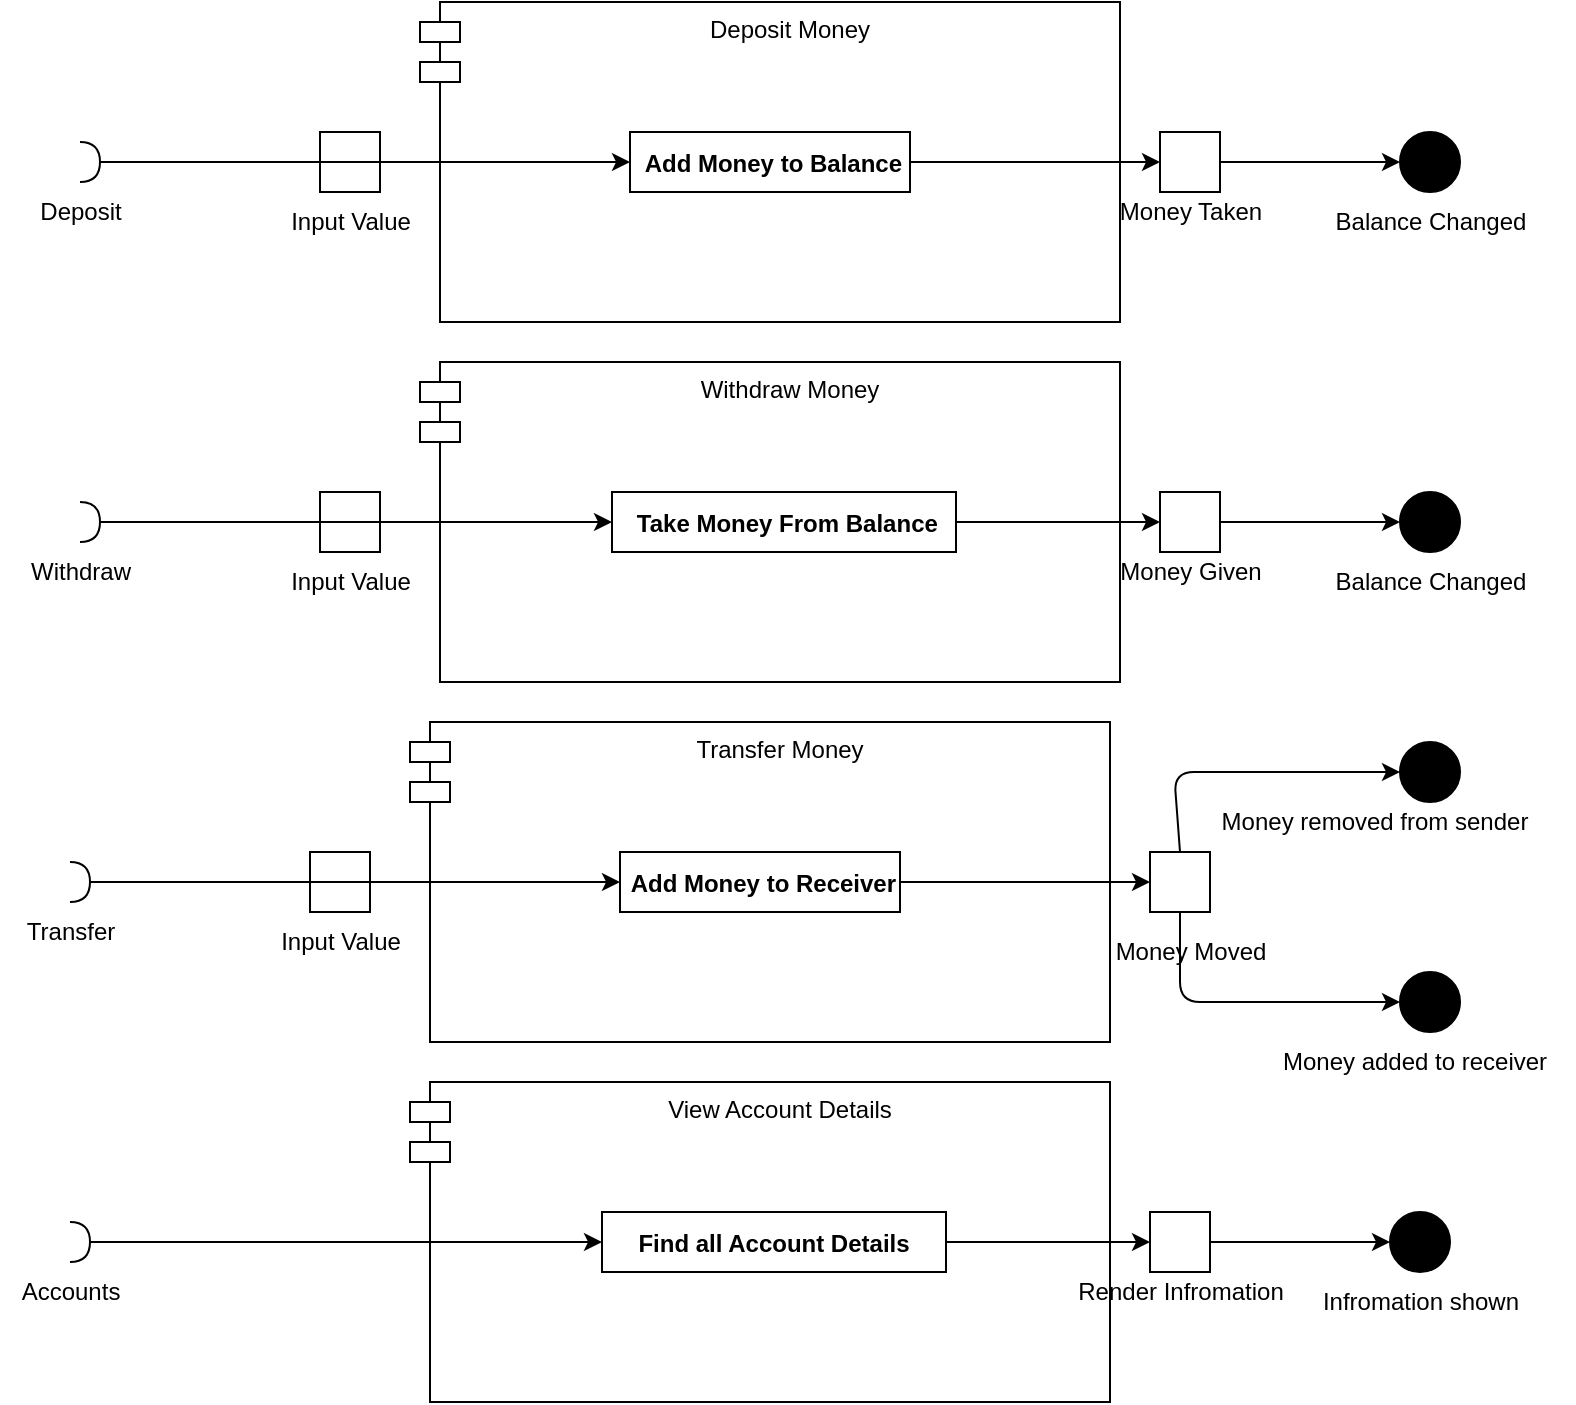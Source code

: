 <mxfile>
    <diagram id="TNaoyhZQUGDRgAvL--tZ" name="Page-1">
        <mxGraphModel dx="1770" dy="1190" grid="1" gridSize="10" guides="1" tooltips="1" connect="1" arrows="1" fold="1" page="1" pageScale="1" pageWidth="850" pageHeight="1100" math="0" shadow="0">
            <root>
                <mxCell id="0"/>
                <mxCell id="1" parent="0"/>
                <mxCell id="18" value="Deposit Money" style="shape=module;align=left;spacingLeft=20;align=center;verticalAlign=top;" vertex="1" parent="1">
                    <mxGeometry x="243" y="60" width="350" height="160" as="geometry"/>
                </mxCell>
                <mxCell id="2" value="" style="html=1;rounded=0;flipH=1;flipV=0;" vertex="1" parent="1">
                    <mxGeometry x="193" y="125" width="30" height="30" as="geometry"/>
                </mxCell>
                <mxCell id="22" style="edgeStyle=none;html=1;exitX=1;exitY=0.5;exitDx=0;exitDy=0;exitPerimeter=0;entryX=0;entryY=0.5;entryDx=0;entryDy=0;" edge="1" parent="1" source="21" target="23">
                    <mxGeometry relative="1" as="geometry"/>
                </mxCell>
                <mxCell id="21" value="" style="shape=requiredInterface;html=1;verticalLabelPosition=bottom;sketch=0;" vertex="1" parent="1">
                    <mxGeometry x="73" y="130" width="10" height="20" as="geometry"/>
                </mxCell>
                <mxCell id="27" style="edgeStyle=none;html=1;exitX=1;exitY=0.5;exitDx=0;exitDy=0;entryX=0;entryY=0.5;entryDx=0;entryDy=0;" edge="1" parent="1" source="23" target="26">
                    <mxGeometry relative="1" as="geometry"/>
                </mxCell>
                <mxCell id="23" value=" Add Money to Balance" style="fontStyle=1;" vertex="1" parent="1">
                    <mxGeometry x="348" y="125" width="140" height="30" as="geometry"/>
                </mxCell>
                <mxCell id="24" value="Deposit" style="text;html=1;align=center;verticalAlign=middle;resizable=0;points=[];autosize=1;strokeColor=none;fillColor=none;" vertex="1" parent="1">
                    <mxGeometry x="43" y="150" width="60" height="30" as="geometry"/>
                </mxCell>
                <mxCell id="25" value="Input Value" style="text;html=1;align=center;verticalAlign=middle;resizable=0;points=[];autosize=1;strokeColor=none;fillColor=none;" vertex="1" parent="1">
                    <mxGeometry x="168" y="155" width="80" height="30" as="geometry"/>
                </mxCell>
                <mxCell id="30" style="edgeStyle=none;html=1;exitX=1;exitY=0.5;exitDx=0;exitDy=0;entryX=0;entryY=0.5;entryDx=0;entryDy=0;" edge="1" parent="1" source="26" target="29">
                    <mxGeometry relative="1" as="geometry"/>
                </mxCell>
                <mxCell id="26" value="" style="html=1;rounded=0;flipH=1;flipV=0;" vertex="1" parent="1">
                    <mxGeometry x="613" y="125" width="30" height="30" as="geometry"/>
                </mxCell>
                <mxCell id="28" value="Money Taken" style="text;html=1;align=center;verticalAlign=middle;resizable=0;points=[];autosize=1;strokeColor=none;fillColor=none;" vertex="1" parent="1">
                    <mxGeometry x="583" y="150" width="90" height="30" as="geometry"/>
                </mxCell>
                <mxCell id="29" value="" style="ellipse;fillColor=strokeColor;" vertex="1" parent="1">
                    <mxGeometry x="733" y="125" width="30" height="30" as="geometry"/>
                </mxCell>
                <mxCell id="31" value="Balance Changed" style="text;html=1;align=center;verticalAlign=middle;resizable=0;points=[];autosize=1;strokeColor=none;fillColor=none;" vertex="1" parent="1">
                    <mxGeometry x="688" y="155" width="120" height="30" as="geometry"/>
                </mxCell>
                <mxCell id="32" value="Withdraw Money" style="shape=module;align=left;spacingLeft=20;align=center;verticalAlign=top;" vertex="1" parent="1">
                    <mxGeometry x="243" y="240" width="350" height="160" as="geometry"/>
                </mxCell>
                <mxCell id="33" value="" style="html=1;rounded=0;flipH=1;flipV=0;" vertex="1" parent="1">
                    <mxGeometry x="193" y="305" width="30" height="30" as="geometry"/>
                </mxCell>
                <mxCell id="34" style="edgeStyle=none;html=1;exitX=1;exitY=0.5;exitDx=0;exitDy=0;exitPerimeter=0;entryX=0;entryY=0.5;entryDx=0;entryDy=0;" edge="1" parent="1" source="35" target="37">
                    <mxGeometry relative="1" as="geometry"/>
                </mxCell>
                <mxCell id="35" value="" style="shape=requiredInterface;html=1;verticalLabelPosition=bottom;sketch=0;" vertex="1" parent="1">
                    <mxGeometry x="73" y="310" width="10" height="20" as="geometry"/>
                </mxCell>
                <mxCell id="36" style="edgeStyle=none;html=1;exitX=1;exitY=0.5;exitDx=0;exitDy=0;entryX=0;entryY=0.5;entryDx=0;entryDy=0;" edge="1" parent="1" source="37" target="41">
                    <mxGeometry relative="1" as="geometry"/>
                </mxCell>
                <mxCell id="37" value=" Take Money From Balance" style="fontStyle=1;" vertex="1" parent="1">
                    <mxGeometry x="339" y="305" width="172" height="30" as="geometry"/>
                </mxCell>
                <mxCell id="38" value="Withdraw" style="text;html=1;align=center;verticalAlign=middle;resizable=0;points=[];autosize=1;strokeColor=none;fillColor=none;" vertex="1" parent="1">
                    <mxGeometry x="38" y="330" width="70" height="30" as="geometry"/>
                </mxCell>
                <mxCell id="39" value="Input Value" style="text;html=1;align=center;verticalAlign=middle;resizable=0;points=[];autosize=1;strokeColor=none;fillColor=none;" vertex="1" parent="1">
                    <mxGeometry x="168" y="335" width="80" height="30" as="geometry"/>
                </mxCell>
                <mxCell id="40" style="edgeStyle=none;html=1;exitX=1;exitY=0.5;exitDx=0;exitDy=0;entryX=0;entryY=0.5;entryDx=0;entryDy=0;" edge="1" parent="1" source="41" target="43">
                    <mxGeometry relative="1" as="geometry"/>
                </mxCell>
                <mxCell id="41" value="" style="html=1;rounded=0;flipH=1;flipV=0;" vertex="1" parent="1">
                    <mxGeometry x="613" y="305" width="30" height="30" as="geometry"/>
                </mxCell>
                <mxCell id="42" value="Money Given" style="text;html=1;align=center;verticalAlign=middle;resizable=0;points=[];autosize=1;strokeColor=none;fillColor=none;" vertex="1" parent="1">
                    <mxGeometry x="583" y="330" width="90" height="30" as="geometry"/>
                </mxCell>
                <mxCell id="43" value="" style="ellipse;fillColor=strokeColor;" vertex="1" parent="1">
                    <mxGeometry x="733" y="305" width="30" height="30" as="geometry"/>
                </mxCell>
                <mxCell id="44" value="Balance Changed" style="text;html=1;align=center;verticalAlign=middle;resizable=0;points=[];autosize=1;strokeColor=none;fillColor=none;" vertex="1" parent="1">
                    <mxGeometry x="688" y="335" width="120" height="30" as="geometry"/>
                </mxCell>
                <mxCell id="45" value="Transfer Money" style="shape=module;align=left;spacingLeft=20;align=center;verticalAlign=top;" vertex="1" parent="1">
                    <mxGeometry x="238" y="420" width="350" height="160" as="geometry"/>
                </mxCell>
                <mxCell id="46" value="" style="html=1;rounded=0;flipH=1;flipV=0;" vertex="1" parent="1">
                    <mxGeometry x="188" y="485" width="30" height="30" as="geometry"/>
                </mxCell>
                <mxCell id="47" style="edgeStyle=none;html=1;exitX=1;exitY=0.5;exitDx=0;exitDy=0;exitPerimeter=0;entryX=0;entryY=0.5;entryDx=0;entryDy=0;" edge="1" parent="1" source="48" target="50">
                    <mxGeometry relative="1" as="geometry"/>
                </mxCell>
                <mxCell id="48" value="" style="shape=requiredInterface;html=1;verticalLabelPosition=bottom;sketch=0;" vertex="1" parent="1">
                    <mxGeometry x="68" y="490" width="10" height="20" as="geometry"/>
                </mxCell>
                <mxCell id="49" style="edgeStyle=none;html=1;exitX=1;exitY=0.5;exitDx=0;exitDy=0;entryX=0;entryY=0.5;entryDx=0;entryDy=0;" edge="1" parent="1" source="50" target="54">
                    <mxGeometry relative="1" as="geometry"/>
                </mxCell>
                <mxCell id="50" value=" Add Money to Receiver" style="fontStyle=1;" vertex="1" parent="1">
                    <mxGeometry x="343" y="485" width="140" height="30" as="geometry"/>
                </mxCell>
                <mxCell id="51" value="Transfer" style="text;html=1;align=center;verticalAlign=middle;resizable=0;points=[];autosize=1;strokeColor=none;fillColor=none;" vertex="1" parent="1">
                    <mxGeometry x="33" y="510" width="70" height="30" as="geometry"/>
                </mxCell>
                <mxCell id="52" value="Input Value" style="text;html=1;align=center;verticalAlign=middle;resizable=0;points=[];autosize=1;strokeColor=none;fillColor=none;" vertex="1" parent="1">
                    <mxGeometry x="163" y="515" width="80" height="30" as="geometry"/>
                </mxCell>
                <mxCell id="73" style="edgeStyle=none;html=1;exitX=0.5;exitY=0;exitDx=0;exitDy=0;entryX=0;entryY=0.5;entryDx=0;entryDy=0;" edge="1" parent="1" source="54" target="71">
                    <mxGeometry relative="1" as="geometry">
                        <Array as="points">
                            <mxPoint x="620" y="445"/>
                        </Array>
                    </mxGeometry>
                </mxCell>
                <mxCell id="74" style="edgeStyle=none;html=1;exitX=0.5;exitY=1;exitDx=0;exitDy=0;entryX=0;entryY=0.5;entryDx=0;entryDy=0;" edge="1" parent="1" source="54" target="72">
                    <mxGeometry relative="1" as="geometry">
                        <Array as="points">
                            <mxPoint x="623" y="560"/>
                        </Array>
                    </mxGeometry>
                </mxCell>
                <mxCell id="54" value="" style="html=1;rounded=0;flipH=1;flipV=0;" vertex="1" parent="1">
                    <mxGeometry x="608" y="485" width="30" height="30" as="geometry"/>
                </mxCell>
                <mxCell id="55" value="Money Moved" style="text;html=1;align=center;verticalAlign=middle;resizable=0;points=[];autosize=1;strokeColor=none;fillColor=none;" vertex="1" parent="1">
                    <mxGeometry x="578" y="520" width="100" height="30" as="geometry"/>
                </mxCell>
                <mxCell id="58" value="View Account Details" style="shape=module;align=left;spacingLeft=20;align=center;verticalAlign=top;" vertex="1" parent="1">
                    <mxGeometry x="238" y="600" width="350" height="160" as="geometry"/>
                </mxCell>
                <mxCell id="60" style="edgeStyle=none;html=1;exitX=1;exitY=0.5;exitDx=0;exitDy=0;exitPerimeter=0;entryX=0;entryY=0.5;entryDx=0;entryDy=0;" edge="1" parent="1" source="61" target="63">
                    <mxGeometry relative="1" as="geometry"/>
                </mxCell>
                <mxCell id="61" value="" style="shape=requiredInterface;html=1;verticalLabelPosition=bottom;sketch=0;" vertex="1" parent="1">
                    <mxGeometry x="68" y="670" width="10" height="20" as="geometry"/>
                </mxCell>
                <mxCell id="62" style="edgeStyle=none;html=1;exitX=1;exitY=0.5;exitDx=0;exitDy=0;entryX=0;entryY=0.5;entryDx=0;entryDy=0;" edge="1" parent="1" source="63" target="67">
                    <mxGeometry relative="1" as="geometry"/>
                </mxCell>
                <mxCell id="63" value="Find all Account Details" style="fontStyle=1;" vertex="1" parent="1">
                    <mxGeometry x="334" y="665" width="172" height="30" as="geometry"/>
                </mxCell>
                <mxCell id="64" value="Accounts" style="text;html=1;align=center;verticalAlign=middle;resizable=0;points=[];autosize=1;strokeColor=none;fillColor=none;" vertex="1" parent="1">
                    <mxGeometry x="33" y="690" width="70" height="30" as="geometry"/>
                </mxCell>
                <mxCell id="66" style="edgeStyle=none;html=1;exitX=1;exitY=0.5;exitDx=0;exitDy=0;entryX=0;entryY=0.5;entryDx=0;entryDy=0;" edge="1" parent="1" source="67" target="69">
                    <mxGeometry relative="1" as="geometry"/>
                </mxCell>
                <mxCell id="67" value="" style="html=1;rounded=0;flipH=1;flipV=0;" vertex="1" parent="1">
                    <mxGeometry x="608" y="665" width="30" height="30" as="geometry"/>
                </mxCell>
                <mxCell id="68" value="Render Infromation" style="text;html=1;align=center;verticalAlign=middle;resizable=0;points=[];autosize=1;strokeColor=none;fillColor=none;" vertex="1" parent="1">
                    <mxGeometry x="558" y="690" width="130" height="30" as="geometry"/>
                </mxCell>
                <mxCell id="69" value="" style="ellipse;fillColor=strokeColor;" vertex="1" parent="1">
                    <mxGeometry x="728" y="665" width="30" height="30" as="geometry"/>
                </mxCell>
                <mxCell id="70" value="Infromation shown" style="text;html=1;align=center;verticalAlign=middle;resizable=0;points=[];autosize=1;strokeColor=none;fillColor=none;" vertex="1" parent="1">
                    <mxGeometry x="683" y="695" width="120" height="30" as="geometry"/>
                </mxCell>
                <mxCell id="71" value="" style="ellipse;fillColor=strokeColor;" vertex="1" parent="1">
                    <mxGeometry x="733" y="430" width="30" height="30" as="geometry"/>
                </mxCell>
                <mxCell id="72" value="" style="ellipse;fillColor=strokeColor;" vertex="1" parent="1">
                    <mxGeometry x="733" y="545" width="30" height="30" as="geometry"/>
                </mxCell>
                <mxCell id="75" value="Money removed from sender" style="text;html=1;align=center;verticalAlign=middle;resizable=0;points=[];autosize=1;strokeColor=none;fillColor=none;" vertex="1" parent="1">
                    <mxGeometry x="630" y="455" width="180" height="30" as="geometry"/>
                </mxCell>
                <mxCell id="76" value="Money added to receiver" style="text;html=1;align=center;verticalAlign=middle;resizable=0;points=[];autosize=1;strokeColor=none;fillColor=none;" vertex="1" parent="1">
                    <mxGeometry x="660" y="575" width="160" height="30" as="geometry"/>
                </mxCell>
            </root>
        </mxGraphModel>
    </diagram>
</mxfile>